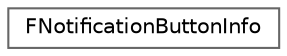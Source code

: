 digraph "Graphical Class Hierarchy"
{
 // INTERACTIVE_SVG=YES
 // LATEX_PDF_SIZE
  bgcolor="transparent";
  edge [fontname=Helvetica,fontsize=10,labelfontname=Helvetica,labelfontsize=10];
  node [fontname=Helvetica,fontsize=10,shape=box,height=0.2,width=0.4];
  rankdir="LR";
  Node0 [id="Node000000",label="FNotificationButtonInfo",height=0.2,width=0.4,color="grey40", fillcolor="white", style="filled",URL="$d0/dd7/structFNotificationButtonInfo.html",tooltip="Setup class to initialize buttons on a notification."];
}
